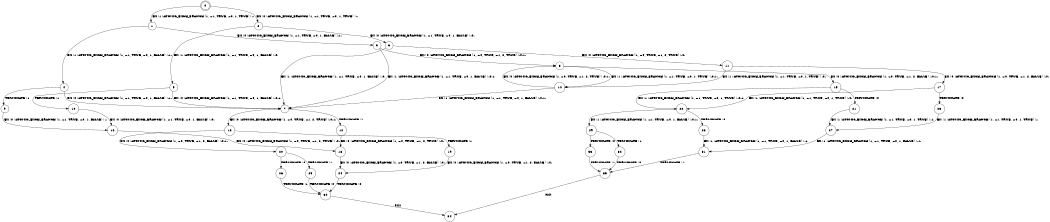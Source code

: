 digraph BCG {
size = "7, 10.5";
center = TRUE;
node [shape = circle];
0 [peripheries = 2];
0 -> 1 [label = "EX !1 !ATOMIC_EXCH_BRANCH (1, +1, TRUE, +0, 1, TRUE) !::"];
0 -> 2 [label = "EX !0 !ATOMIC_EXCH_BRANCH (1, +1, TRUE, +0, 1, TRUE) !::"];
1 -> 3 [label = "EX !0 !ATOMIC_EXCH_BRANCH (1, +1, TRUE, +0, 1, FALSE) !:1:"];
1 -> 4 [label = "EX !1 !ATOMIC_EXCH_BRANCH (1, +1, TRUE, +0, 1, FALSE) !:1:"];
2 -> 5 [label = "EX !1 !ATOMIC_EXCH_BRANCH (1, +1, TRUE, +0, 1, FALSE) !:0:"];
2 -> 6 [label = "EX !0 !ATOMIC_EXCH_BRANCH (1, +1, TRUE, +0, 1, FALSE) !:0:"];
3 -> 7 [label = "EX !1 !ATOMIC_EXCH_BRANCH (1, +1, TRUE, +0, 1, FALSE) !:0:1:"];
3 -> 8 [label = "EX !0 !ATOMIC_EXCH_BRANCH (1, +0, TRUE, +1, 2, TRUE) !:0:1:"];
4 -> 9 [label = "TERMINATE !1"];
4 -> 7 [label = "EX !0 !ATOMIC_EXCH_BRANCH (1, +1, TRUE, +0, 1, FALSE) !:1:"];
5 -> 10 [label = "TERMINATE !1"];
5 -> 7 [label = "EX !0 !ATOMIC_EXCH_BRANCH (1, +1, TRUE, +0, 1, FALSE) !:0:1:"];
6 -> 7 [label = "EX !1 !ATOMIC_EXCH_BRANCH (1, +1, TRUE, +0, 1, FALSE) !:0:"];
6 -> 11 [label = "EX !0 !ATOMIC_EXCH_BRANCH (1, +0, TRUE, +1, 2, TRUE) !:0:"];
7 -> 12 [label = "TERMINATE !1"];
7 -> 13 [label = "EX !0 !ATOMIC_EXCH_BRANCH (1, +0, TRUE, +1, 2, TRUE) !:0:1:"];
8 -> 14 [label = "EX !1 !ATOMIC_EXCH_BRANCH (1, +1, TRUE, +0, 1, TRUE) !:0:1:"];
8 -> 15 [label = "EX !0 !ATOMIC_EXCH_BRANCH (1, +0, TRUE, +1, 2, FALSE) !:0:1:"];
9 -> 16 [label = "EX !0 !ATOMIC_EXCH_BRANCH (1, +1, TRUE, +0, 1, FALSE) !::"];
10 -> 16 [label = "EX !0 !ATOMIC_EXCH_BRANCH (1, +1, TRUE, +0, 1, FALSE) !:0:"];
11 -> 14 [label = "EX !1 !ATOMIC_EXCH_BRANCH (1, +1, TRUE, +0, 1, TRUE) !:0:"];
11 -> 17 [label = "EX !0 !ATOMIC_EXCH_BRANCH (1, +0, TRUE, +1, 2, FALSE) !:0:"];
12 -> 18 [label = "EX !0 !ATOMIC_EXCH_BRANCH (1, +0, TRUE, +1, 2, TRUE) !:0:"];
13 -> 19 [label = "TERMINATE !1"];
13 -> 20 [label = "EX !0 !ATOMIC_EXCH_BRANCH (1, +0, TRUE, +1, 2, FALSE) !:0:1:"];
14 -> 7 [label = "EX !1 !ATOMIC_EXCH_BRANCH (1, +1, TRUE, +0, 1, FALSE) !:0:1:"];
14 -> 8 [label = "EX !0 !ATOMIC_EXCH_BRANCH (1, +0, TRUE, +1, 2, TRUE) !:0:1:"];
15 -> 21 [label = "TERMINATE !0"];
15 -> 22 [label = "EX !1 !ATOMIC_EXCH_BRANCH (1, +1, TRUE, +0, 1, TRUE) !:0:1:"];
16 -> 18 [label = "EX !0 !ATOMIC_EXCH_BRANCH (1, +0, TRUE, +1, 2, TRUE) !:0:"];
17 -> 23 [label = "TERMINATE !0"];
17 -> 22 [label = "EX !1 !ATOMIC_EXCH_BRANCH (1, +1, TRUE, +0, 1, TRUE) !:0:"];
18 -> 24 [label = "EX !0 !ATOMIC_EXCH_BRANCH (1, +0, TRUE, +1, 2, FALSE) !:0:"];
19 -> 24 [label = "EX !0 !ATOMIC_EXCH_BRANCH (1, +0, TRUE, +1, 2, FALSE) !:0:"];
20 -> 25 [label = "TERMINATE !1"];
20 -> 26 [label = "TERMINATE !0"];
21 -> 27 [label = "EX !1 !ATOMIC_EXCH_BRANCH (1, +1, TRUE, +0, 1, TRUE) !:1:"];
22 -> 28 [label = "TERMINATE !0"];
22 -> 29 [label = "EX !1 !ATOMIC_EXCH_BRANCH (1, +1, TRUE, +0, 1, FALSE) !:0:1:"];
23 -> 27 [label = "EX !1 !ATOMIC_EXCH_BRANCH (1, +1, TRUE, +0, 1, TRUE) !::"];
24 -> 30 [label = "TERMINATE !0"];
25 -> 30 [label = "TERMINATE !0"];
26 -> 30 [label = "TERMINATE !1"];
27 -> 31 [label = "EX !1 !ATOMIC_EXCH_BRANCH (1, +1, TRUE, +0, 1, FALSE) !:1:"];
28 -> 31 [label = "EX !1 !ATOMIC_EXCH_BRANCH (1, +1, TRUE, +0, 1, FALSE) !:1:"];
29 -> 32 [label = "TERMINATE !1"];
29 -> 33 [label = "TERMINATE !0"];
30 -> 34 [label = "exit"];
31 -> 35 [label = "TERMINATE !1"];
32 -> 35 [label = "TERMINATE !0"];
33 -> 35 [label = "TERMINATE !1"];
35 -> 34 [label = "exit"];
}
